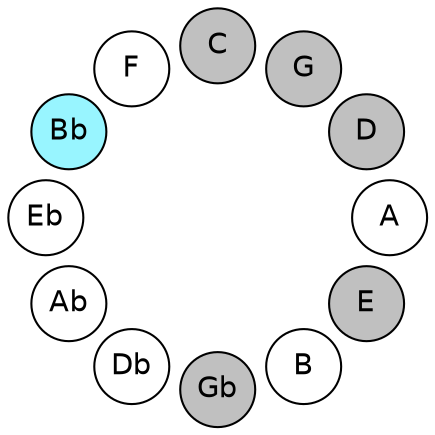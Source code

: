
graph {

layout = circo;
mindist = .1

node [shape = circle, fontname = Helvetica, margin = 0, style = filled]
edge [style=invis]

subgraph 1 {
	E -- B -- Gb -- Db -- Ab -- Eb -- Bb -- F -- C -- G -- D -- A -- E
}

E [fillcolor = gray];
B [fillcolor = white];
Gb [fillcolor = gray];
Db [fillcolor = white];
Ab [fillcolor = white];
Eb [fillcolor = white];
Bb [fillcolor = cadetblue1];
F [fillcolor = white];
C [fillcolor = gray];
G [fillcolor = gray];
D [fillcolor = gray];
A [fillcolor = white];
}
